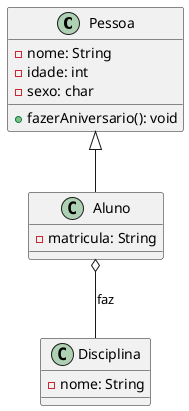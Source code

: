 @startuml

class Pessoa {
    - nome: String
    - idade: int
    - sexo: char
    + fazerAniversario(): void
}

class Aluno extends Pessoa {
    - matricula: String
}

class Disciplina {
    - nome: String
}

Aluno o-- Disciplina: faz

@enduml
